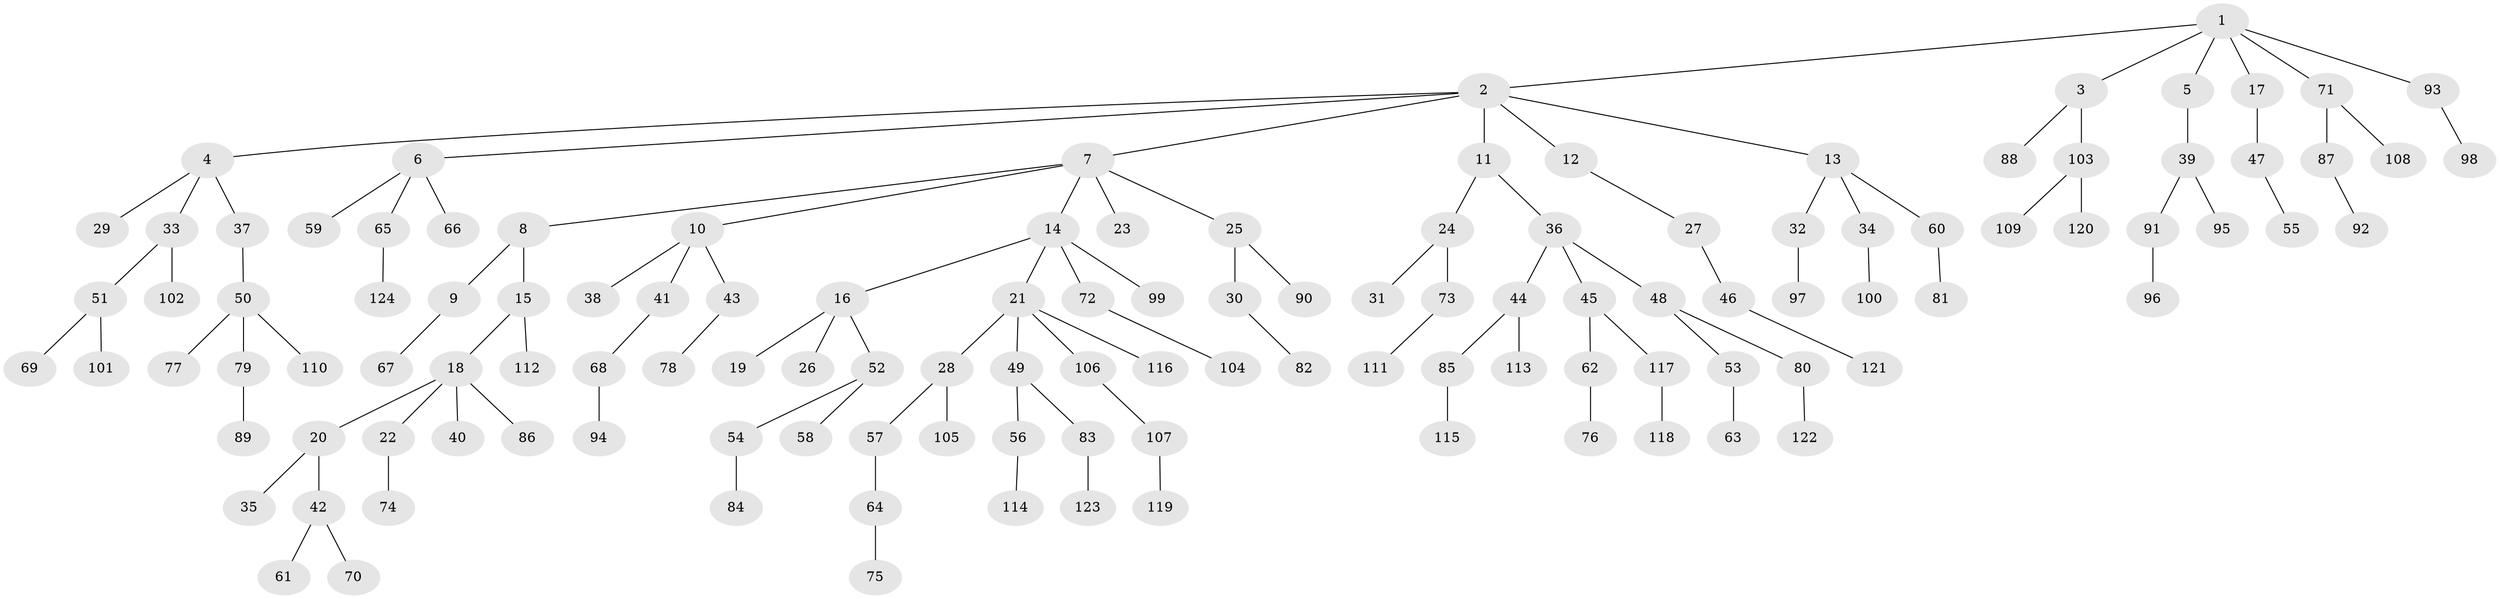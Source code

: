 // coarse degree distribution, {7: 0.04878048780487805, 4: 0.06097560975609756, 5: 0.024390243902439025, 2: 0.21951219512195122, 3: 0.06097560975609756, 1: 0.573170731707317, 6: 0.012195121951219513}
// Generated by graph-tools (version 1.1) at 2025/42/03/06/25 10:42:03]
// undirected, 124 vertices, 123 edges
graph export_dot {
graph [start="1"]
  node [color=gray90,style=filled];
  1;
  2;
  3;
  4;
  5;
  6;
  7;
  8;
  9;
  10;
  11;
  12;
  13;
  14;
  15;
  16;
  17;
  18;
  19;
  20;
  21;
  22;
  23;
  24;
  25;
  26;
  27;
  28;
  29;
  30;
  31;
  32;
  33;
  34;
  35;
  36;
  37;
  38;
  39;
  40;
  41;
  42;
  43;
  44;
  45;
  46;
  47;
  48;
  49;
  50;
  51;
  52;
  53;
  54;
  55;
  56;
  57;
  58;
  59;
  60;
  61;
  62;
  63;
  64;
  65;
  66;
  67;
  68;
  69;
  70;
  71;
  72;
  73;
  74;
  75;
  76;
  77;
  78;
  79;
  80;
  81;
  82;
  83;
  84;
  85;
  86;
  87;
  88;
  89;
  90;
  91;
  92;
  93;
  94;
  95;
  96;
  97;
  98;
  99;
  100;
  101;
  102;
  103;
  104;
  105;
  106;
  107;
  108;
  109;
  110;
  111;
  112;
  113;
  114;
  115;
  116;
  117;
  118;
  119;
  120;
  121;
  122;
  123;
  124;
  1 -- 2;
  1 -- 3;
  1 -- 5;
  1 -- 17;
  1 -- 71;
  1 -- 93;
  2 -- 4;
  2 -- 6;
  2 -- 7;
  2 -- 11;
  2 -- 12;
  2 -- 13;
  3 -- 88;
  3 -- 103;
  4 -- 29;
  4 -- 33;
  4 -- 37;
  5 -- 39;
  6 -- 59;
  6 -- 65;
  6 -- 66;
  7 -- 8;
  7 -- 10;
  7 -- 14;
  7 -- 23;
  7 -- 25;
  8 -- 9;
  8 -- 15;
  9 -- 67;
  10 -- 38;
  10 -- 41;
  10 -- 43;
  11 -- 24;
  11 -- 36;
  12 -- 27;
  13 -- 32;
  13 -- 34;
  13 -- 60;
  14 -- 16;
  14 -- 21;
  14 -- 72;
  14 -- 99;
  15 -- 18;
  15 -- 112;
  16 -- 19;
  16 -- 26;
  16 -- 52;
  17 -- 47;
  18 -- 20;
  18 -- 22;
  18 -- 40;
  18 -- 86;
  20 -- 35;
  20 -- 42;
  21 -- 28;
  21 -- 49;
  21 -- 106;
  21 -- 116;
  22 -- 74;
  24 -- 31;
  24 -- 73;
  25 -- 30;
  25 -- 90;
  27 -- 46;
  28 -- 57;
  28 -- 105;
  30 -- 82;
  32 -- 97;
  33 -- 51;
  33 -- 102;
  34 -- 100;
  36 -- 44;
  36 -- 45;
  36 -- 48;
  37 -- 50;
  39 -- 91;
  39 -- 95;
  41 -- 68;
  42 -- 61;
  42 -- 70;
  43 -- 78;
  44 -- 85;
  44 -- 113;
  45 -- 62;
  45 -- 117;
  46 -- 121;
  47 -- 55;
  48 -- 53;
  48 -- 80;
  49 -- 56;
  49 -- 83;
  50 -- 77;
  50 -- 79;
  50 -- 110;
  51 -- 69;
  51 -- 101;
  52 -- 54;
  52 -- 58;
  53 -- 63;
  54 -- 84;
  56 -- 114;
  57 -- 64;
  60 -- 81;
  62 -- 76;
  64 -- 75;
  65 -- 124;
  68 -- 94;
  71 -- 87;
  71 -- 108;
  72 -- 104;
  73 -- 111;
  79 -- 89;
  80 -- 122;
  83 -- 123;
  85 -- 115;
  87 -- 92;
  91 -- 96;
  93 -- 98;
  103 -- 109;
  103 -- 120;
  106 -- 107;
  107 -- 119;
  117 -- 118;
}
